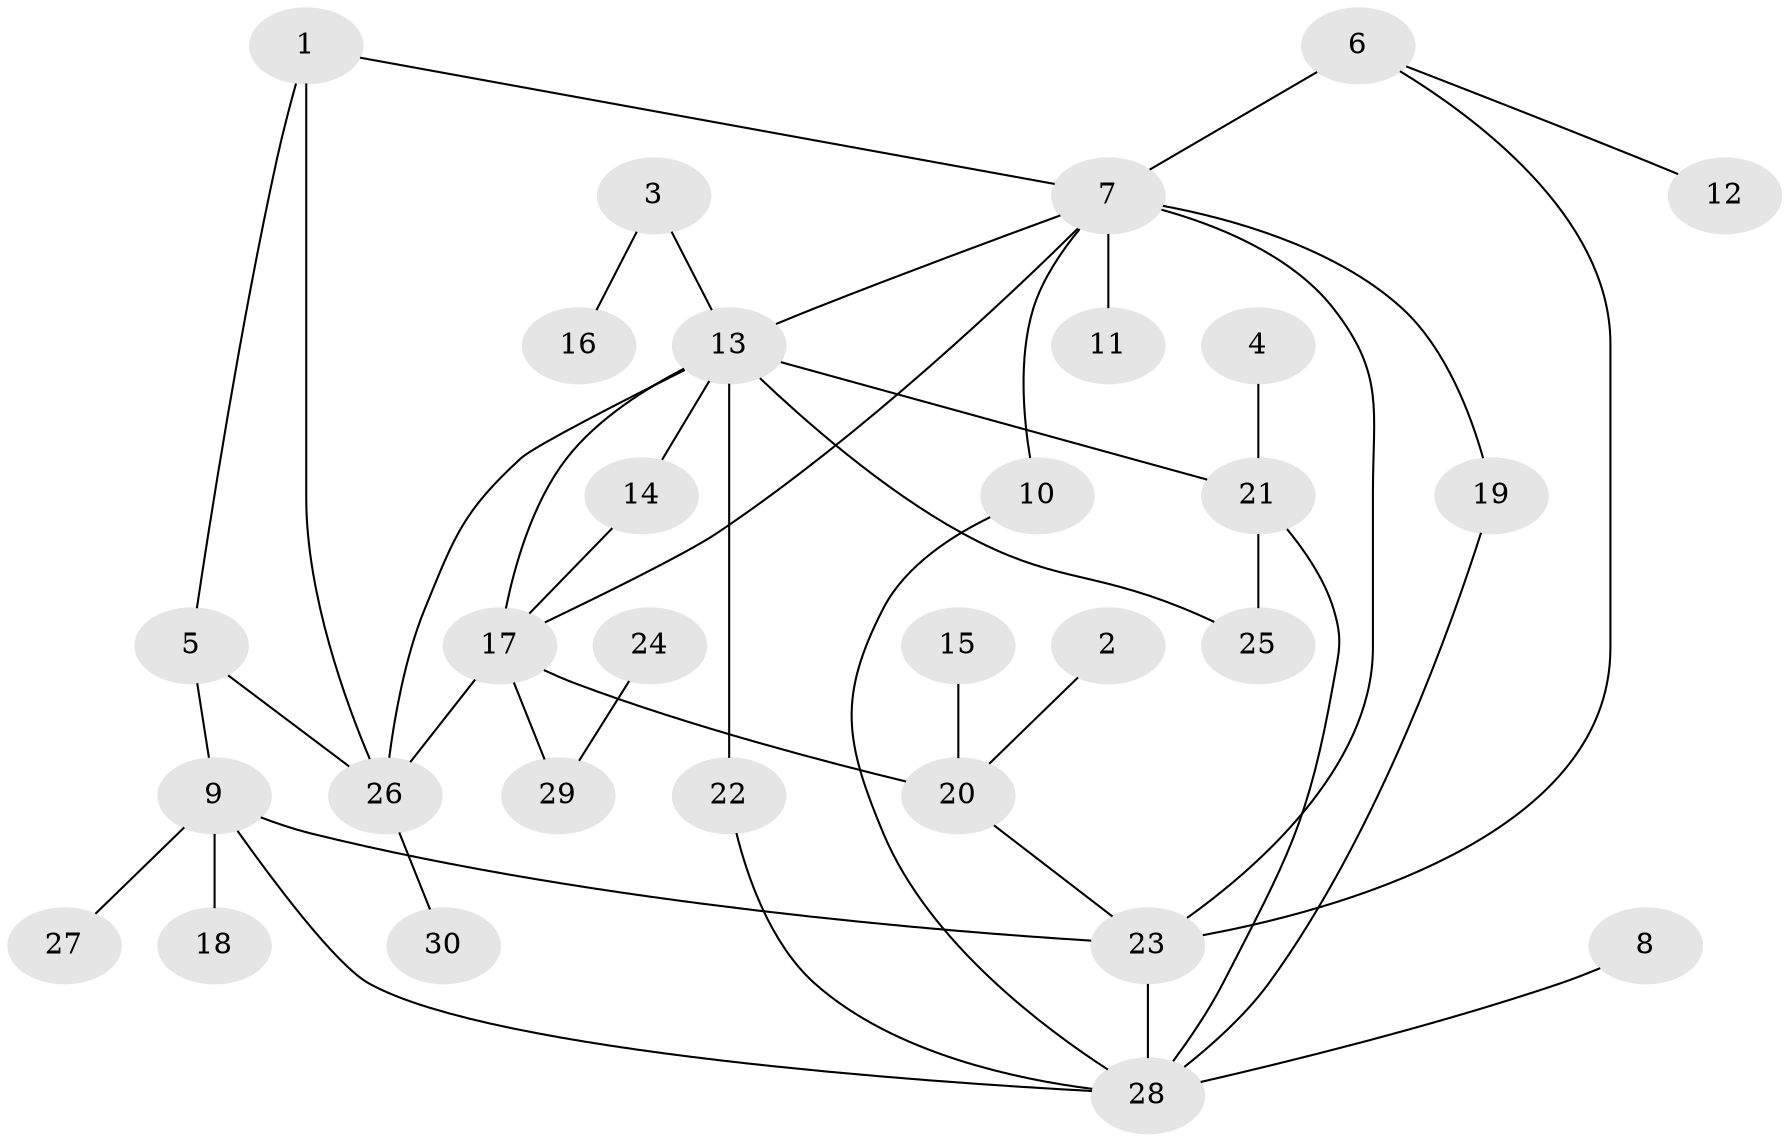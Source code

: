 // original degree distribution, {6: 0.05, 8: 0.016666666666666666, 7: 0.016666666666666666, 2: 0.21666666666666667, 5: 0.03333333333333333, 11: 0.016666666666666666, 9: 0.016666666666666666, 3: 0.06666666666666667, 4: 0.03333333333333333, 10: 0.016666666666666666, 1: 0.5166666666666667}
// Generated by graph-tools (version 1.1) at 2025/02/03/09/25 03:02:32]
// undirected, 30 vertices, 43 edges
graph export_dot {
graph [start="1"]
  node [color=gray90,style=filled];
  1;
  2;
  3;
  4;
  5;
  6;
  7;
  8;
  9;
  10;
  11;
  12;
  13;
  14;
  15;
  16;
  17;
  18;
  19;
  20;
  21;
  22;
  23;
  24;
  25;
  26;
  27;
  28;
  29;
  30;
  1 -- 5 [weight=1.0];
  1 -- 7 [weight=1.0];
  1 -- 26 [weight=1.0];
  2 -- 20 [weight=1.0];
  3 -- 13 [weight=1.0];
  3 -- 16 [weight=1.0];
  4 -- 21 [weight=1.0];
  5 -- 9 [weight=1.0];
  5 -- 26 [weight=1.0];
  6 -- 7 [weight=2.0];
  6 -- 12 [weight=1.0];
  6 -- 23 [weight=1.0];
  7 -- 10 [weight=1.0];
  7 -- 11 [weight=1.0];
  7 -- 13 [weight=1.0];
  7 -- 17 [weight=1.0];
  7 -- 19 [weight=1.0];
  7 -- 23 [weight=1.0];
  8 -- 28 [weight=1.0];
  9 -- 18 [weight=1.0];
  9 -- 23 [weight=1.0];
  9 -- 27 [weight=1.0];
  9 -- 28 [weight=1.0];
  10 -- 28 [weight=1.0];
  13 -- 14 [weight=1.0];
  13 -- 17 [weight=1.0];
  13 -- 21 [weight=1.0];
  13 -- 22 [weight=1.0];
  13 -- 25 [weight=1.0];
  13 -- 26 [weight=1.0];
  14 -- 17 [weight=1.0];
  15 -- 20 [weight=1.0];
  17 -- 20 [weight=2.0];
  17 -- 26 [weight=1.0];
  17 -- 29 [weight=1.0];
  19 -- 28 [weight=1.0];
  20 -- 23 [weight=1.0];
  21 -- 25 [weight=1.0];
  21 -- 28 [weight=1.0];
  22 -- 28 [weight=1.0];
  23 -- 28 [weight=1.0];
  24 -- 29 [weight=1.0];
  26 -- 30 [weight=1.0];
}

